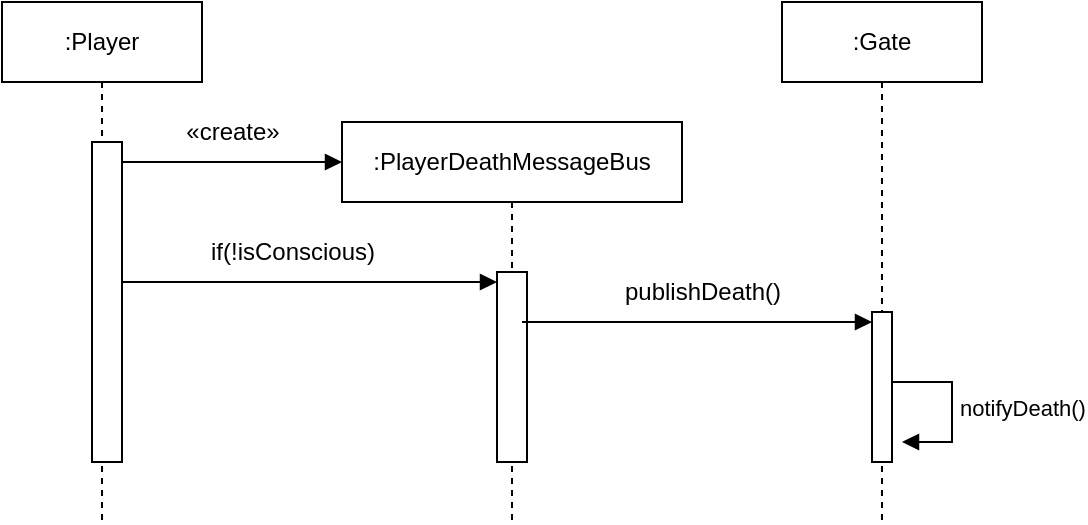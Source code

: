 <mxfile version="22.1.0" type="device">
  <diagram name="Page-1" id="_4TwoXJKwPigP0Xphfec">
    <mxGraphModel dx="1358" dy="566" grid="1" gridSize="10" guides="1" tooltips="1" connect="1" arrows="1" fold="1" page="1" pageScale="1" pageWidth="850" pageHeight="1100" math="0" shadow="0">
      <root>
        <mxCell id="0" />
        <mxCell id="1" parent="0" />
        <mxCell id="zmQciSDolwKxXW2EejeB-1" value=":Player" style="shape=umlLifeline;perimeter=lifelinePerimeter;whiteSpace=wrap;html=1;container=1;dropTarget=0;collapsible=0;recursiveResize=0;outlineConnect=0;portConstraint=eastwest;newEdgeStyle={&quot;curved&quot;:0,&quot;rounded&quot;:0};" vertex="1" parent="1">
          <mxGeometry x="-20" y="140" width="100" height="260" as="geometry" />
        </mxCell>
        <mxCell id="zmQciSDolwKxXW2EejeB-11" value="" style="html=1;points=[[0,0,0,0,5],[0,1,0,0,-5],[1,0,0,0,5],[1,1,0,0,-5]];perimeter=orthogonalPerimeter;outlineConnect=0;targetShapes=umlLifeline;portConstraint=eastwest;newEdgeStyle={&quot;curved&quot;:0,&quot;rounded&quot;:0};" vertex="1" parent="zmQciSDolwKxXW2EejeB-1">
          <mxGeometry x="45" y="70" width="15" height="160" as="geometry" />
        </mxCell>
        <mxCell id="zmQciSDolwKxXW2EejeB-2" value=":PlayerDeathMessageBus" style="shape=umlLifeline;perimeter=lifelinePerimeter;whiteSpace=wrap;html=1;container=1;dropTarget=0;collapsible=0;recursiveResize=0;outlineConnect=0;portConstraint=eastwest;newEdgeStyle={&quot;curved&quot;:0,&quot;rounded&quot;:0};" vertex="1" parent="1">
          <mxGeometry x="150" y="200" width="170" height="200" as="geometry" />
        </mxCell>
        <mxCell id="zmQciSDolwKxXW2EejeB-18" value="" style="html=1;points=[[0,0,0,0,5],[0,1,0,0,-5],[1,0,0,0,5],[1,1,0,0,-5]];perimeter=orthogonalPerimeter;outlineConnect=0;targetShapes=umlLifeline;portConstraint=eastwest;newEdgeStyle={&quot;curved&quot;:0,&quot;rounded&quot;:0};" vertex="1" parent="zmQciSDolwKxXW2EejeB-2">
          <mxGeometry x="77.5" y="75" width="15" height="95" as="geometry" />
        </mxCell>
        <mxCell id="zmQciSDolwKxXW2EejeB-3" value=":Gate" style="shape=umlLifeline;perimeter=lifelinePerimeter;whiteSpace=wrap;html=1;container=1;dropTarget=0;collapsible=0;recursiveResize=0;outlineConnect=0;portConstraint=eastwest;newEdgeStyle={&quot;curved&quot;:0,&quot;rounded&quot;:0};" vertex="1" parent="1">
          <mxGeometry x="370" y="140" width="100" height="260" as="geometry" />
        </mxCell>
        <mxCell id="zmQciSDolwKxXW2EejeB-23" value="" style="html=1;points=[[0,0,0,0,5],[0,1,0,0,-5],[1,0,0,0,5],[1,1,0,0,-5]];perimeter=orthogonalPerimeter;outlineConnect=0;targetShapes=umlLifeline;portConstraint=eastwest;newEdgeStyle={&quot;curved&quot;:0,&quot;rounded&quot;:0};" vertex="1" parent="zmQciSDolwKxXW2EejeB-3">
          <mxGeometry x="45" y="155" width="10" height="75" as="geometry" />
        </mxCell>
        <mxCell id="zmQciSDolwKxXW2EejeB-7" value="" style="endArrow=block;endFill=1;html=1;edgeStyle=orthogonalEdgeStyle;align=left;verticalAlign=top;rounded=0;" edge="1" parent="1">
          <mxGeometry x="-1" relative="1" as="geometry">
            <mxPoint x="40" y="220" as="sourcePoint" />
            <mxPoint x="150" y="220" as="targetPoint" />
          </mxGeometry>
        </mxCell>
        <mxCell id="zmQciSDolwKxXW2EejeB-10" value="«create»" style="text;html=1;align=center;verticalAlign=middle;resizable=0;points=[];autosize=1;strokeColor=none;fillColor=none;" vertex="1" parent="1">
          <mxGeometry x="60" y="190" width="70" height="30" as="geometry" />
        </mxCell>
        <mxCell id="zmQciSDolwKxXW2EejeB-16" value="" style="endArrow=block;endFill=1;html=1;edgeStyle=orthogonalEdgeStyle;align=left;verticalAlign=top;rounded=0;entryX=0;entryY=0;entryDx=0;entryDy=5;entryPerimeter=0;" edge="1" parent="1" source="zmQciSDolwKxXW2EejeB-11" target="zmQciSDolwKxXW2EejeB-18">
          <mxGeometry x="-1" relative="1" as="geometry">
            <mxPoint x="45" y="280" as="sourcePoint" />
            <mxPoint x="145" y="290" as="targetPoint" />
            <Array as="points">
              <mxPoint x="90" y="280" />
              <mxPoint x="90" y="280" />
            </Array>
          </mxGeometry>
        </mxCell>
        <mxCell id="zmQciSDolwKxXW2EejeB-21" value="if(!isConscious)" style="text;html=1;align=center;verticalAlign=middle;resizable=0;points=[];autosize=1;strokeColor=none;fillColor=none;" vertex="1" parent="1">
          <mxGeometry x="70" y="250" width="110" height="30" as="geometry" />
        </mxCell>
        <mxCell id="zmQciSDolwKxXW2EejeB-22" value="" style="endArrow=block;endFill=1;html=1;edgeStyle=orthogonalEdgeStyle;align=left;verticalAlign=top;rounded=0;" edge="1" parent="1" target="zmQciSDolwKxXW2EejeB-23">
          <mxGeometry x="-1" relative="1" as="geometry">
            <mxPoint x="240" y="300" as="sourcePoint" />
            <mxPoint x="350" y="300" as="targetPoint" />
            <Array as="points">
              <mxPoint x="290" y="300" />
              <mxPoint x="290" y="300" />
            </Array>
          </mxGeometry>
        </mxCell>
        <mxCell id="zmQciSDolwKxXW2EejeB-24" value="publishDeath()" style="text;html=1;align=center;verticalAlign=middle;resizable=0;points=[];autosize=1;strokeColor=none;fillColor=none;" vertex="1" parent="1">
          <mxGeometry x="280" y="270" width="100" height="30" as="geometry" />
        </mxCell>
        <mxCell id="zmQciSDolwKxXW2EejeB-26" value="notifyDeath()" style="html=1;align=left;spacingLeft=2;endArrow=block;rounded=0;edgeStyle=orthogonalEdgeStyle;curved=0;rounded=0;" edge="1" parent="1">
          <mxGeometry relative="1" as="geometry">
            <mxPoint x="425" y="330" as="sourcePoint" />
            <Array as="points">
              <mxPoint x="455" y="360" />
            </Array>
            <mxPoint x="430" y="360" as="targetPoint" />
          </mxGeometry>
        </mxCell>
      </root>
    </mxGraphModel>
  </diagram>
</mxfile>

